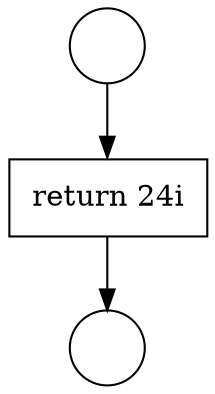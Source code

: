 digraph {
  node21706 [shape=circle label=" " color="black" fillcolor="white" style=filled]
  node21708 [shape=none, margin=0, label=<<font color="black">
    <table border="0" cellborder="1" cellspacing="0" cellpadding="10">
      <tr><td align="left">return 24i</td></tr>
    </table>
  </font>> color="black" fillcolor="white" style=filled]
  node21707 [shape=circle label=" " color="black" fillcolor="white" style=filled]
  node21706 -> node21708 [ color="black"]
  node21708 -> node21707 [ color="black"]
}
